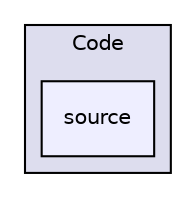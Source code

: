 digraph "Code/source" {
  compound=true
  node [ fontsize="10", fontname="Helvetica"];
  edge [ labelfontsize="10", labelfontname="Helvetica"];
  subgraph clusterdir_23fdee2f6995db16c755697cdf620cf4 {
    graph [ bgcolor="#ddddee", pencolor="black", label="Code" fontname="Helvetica", fontsize="10", URL="dir_23fdee2f6995db16c755697cdf620cf4.html"]
  dir_e9403cb4a69fc91b2078ea11da0702a1 [shape=box, label="source", style="filled", fillcolor="#eeeeff", pencolor="black", URL="dir_e9403cb4a69fc91b2078ea11da0702a1.html"];
  }
}
